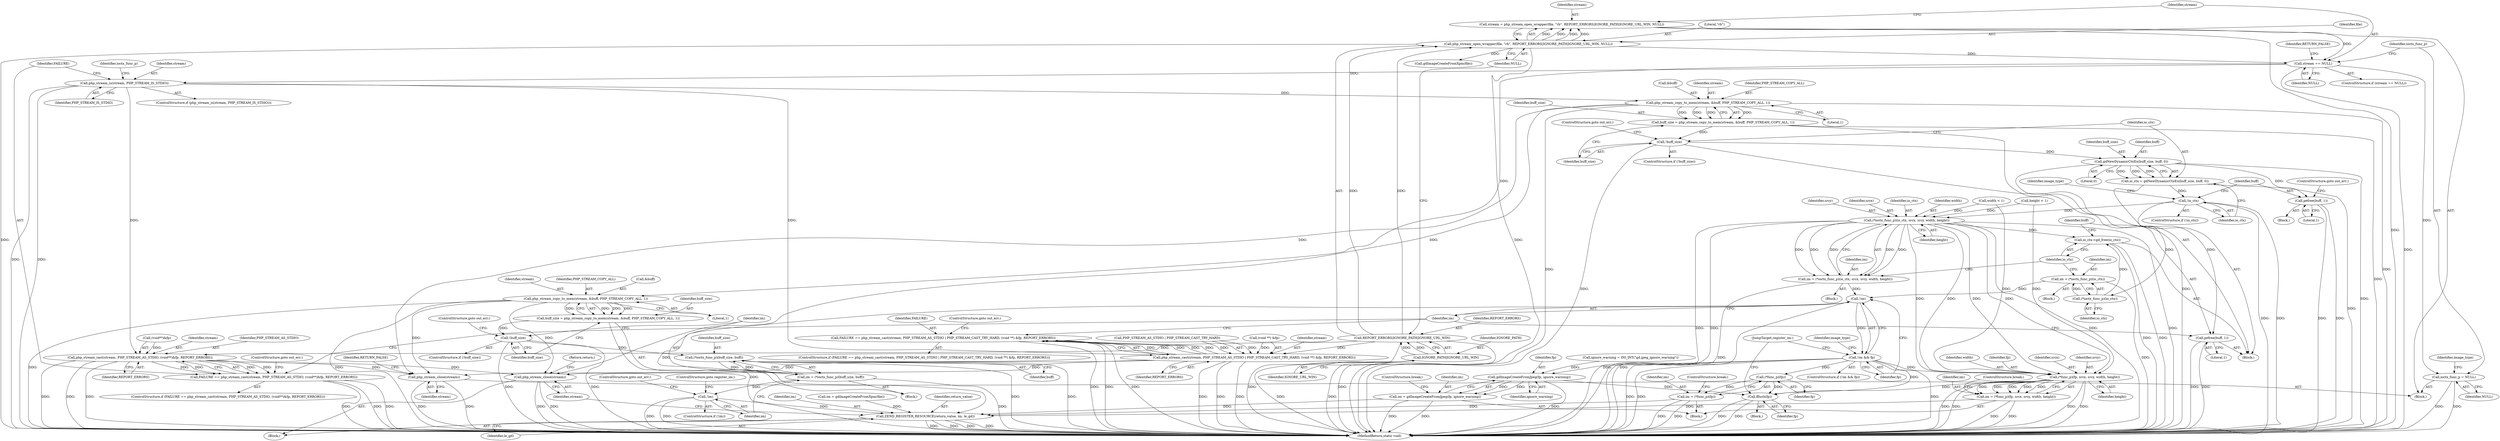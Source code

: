 digraph "0_php_4435b9142ff9813845d5c97ab29a5d637bedb257_3@API" {
"1000150" [label="(Call,stream = php_stream_open_wrapper(file, \"rb\", REPORT_ERRORS|IGNORE_PATH|IGNORE_URL_WIN, NULL))"];
"1000152" [label="(Call,php_stream_open_wrapper(file, \"rb\", REPORT_ERRORS|IGNORE_PATH|IGNORE_URL_WIN, NULL))"];
"1000155" [label="(Call,REPORT_ERRORS|IGNORE_PATH|IGNORE_URL_WIN)"];
"1000157" [label="(Call,IGNORE_PATH|IGNORE_URL_WIN)"];
"1000162" [label="(Call,stream == NULL)"];
"1000167" [label="(Call,ioctx_func_p = NULL)"];
"1000179" [label="(Call,php_stream_copy_to_mem(stream, &buff, PHP_STREAM_COPY_ALL, 1))"];
"1000177" [label="(Call,buff_size = php_stream_copy_to_mem(stream, &buff, PHP_STREAM_COPY_ALL, 1))"];
"1000186" [label="(Call,!buff_size)"];
"1000192" [label="(Call,(*ioctx_func_p)(buff_size, buff))"];
"1000190" [label="(Call,im = (*ioctx_func_p)(buff_size, buff))"];
"1000196" [label="(Call,!im)"];
"1000342" [label="(Call,ZEND_REGISTER_RESOURCE(return_value, im, le_gd))"];
"1000346" [label="(Call,php_stream_close(stream))"];
"1000350" [label="(Call,php_stream_close(stream))"];
"1000202" [label="(Call,php_stream_is(stream, PHP_STREAM_IS_STDIO))"];
"1000209" [label="(Call,php_stream_cast(stream, PHP_STREAM_AS_STDIO, (void**)&fp, REPORT_ERRORS))"];
"1000207" [label="(Call,FAILURE == php_stream_cast(stream, PHP_STREAM_AS_STDIO, (void**)&fp, REPORT_ERRORS))"];
"1000228" [label="(Call,php_stream_copy_to_mem(stream, &buff, PHP_STREAM_COPY_ALL, 1))"];
"1000226" [label="(Call,buff_size = php_stream_copy_to_mem(stream, &buff, PHP_STREAM_COPY_ALL, 1))"];
"1000235" [label="(Call,!buff_size)"];
"1000241" [label="(Call,gdNewDynamicCtxEx(buff_size, buff, 0))"];
"1000239" [label="(Call,io_ctx = gdNewDynamicCtxEx(buff_size, buff, 0))"];
"1000246" [label="(Call,!io_ctx)"];
"1000260" [label="(Call,(*ioctx_func_p)(io_ctx, srcx, srcy, width, height))"];
"1000258" [label="(Call,im = (*ioctx_func_p)(io_ctx, srcx, srcy, width, height))"];
"1000296" [label="(Call,!im)"];
"1000295" [label="(Call,!im && fp)"];
"1000306" [label="(Call,(*func_p)(fp, srcx, srcy, width, height))"];
"1000304" [label="(Call,im = (*func_p)(fp, srcx, srcy, width, height))"];
"1000336" [label="(Call,fflush(fp))"];
"1000326" [label="(Call,gdImageCreateFromJpeg(fp, ignore_warning))"];
"1000324" [label="(Call,im = gdImageCreateFromJpeg(fp, ignore_warning))"];
"1000333" [label="(Call,(*func_p)(fp))"];
"1000331" [label="(Call,im = (*func_p)(fp))"];
"1000272" [label="(Call,io_ctx->gd_free(io_ctx))"];
"1000270" [label="(Call,(*ioctx_func_p)(io_ctx))"];
"1000268" [label="(Call,im = (*ioctx_func_p)(io_ctx))"];
"1000249" [label="(Call,pefree(buff, 1))"];
"1000274" [label="(Call,pefree(buff, 1))"];
"1000282" [label="(Call,php_stream_cast(stream, PHP_STREAM_AS_STDIO | PHP_STREAM_CAST_TRY_HARD, (void **) &fp, REPORT_ERRORS))"];
"1000280" [label="(Call,FAILURE == php_stream_cast(stream, PHP_STREAM_AS_STDIO | PHP_STREAM_CAST_TRY_HARD, (void **) &fp, REPORT_ERRORS))"];
"1000166" [label="(Identifier,RETURN_FALSE)"];
"1000293" [label="(ControlStructure,goto out_err;)"];
"1000272" [label="(Call,io_ctx->gd_free(io_ctx))"];
"1000203" [label="(Identifier,stream)"];
"1000221" [label="(Identifier,ioctx_func_p)"];
"1000162" [label="(Call,stream == NULL)"];
"1000248" [label="(Block,)"];
"1000242" [label="(Identifier,buff_size)"];
"1000343" [label="(Identifier,return_value)"];
"1000168" [label="(Identifier,ioctx_func_p)"];
"1000218" [label="(ControlStructure,goto out_err;)"];
"1000246" [label="(Call,!io_ctx)"];
"1000112" [label="(Block,)"];
"1000263" [label="(Identifier,srcy)"];
"1000304" [label="(Call,im = (*func_p)(fp, srcx, srcy, width, height))"];
"1000262" [label="(Identifier,srcx)"];
"1000189" [label="(ControlStructure,goto out_err;)"];
"1000192" [label="(Call,(*ioctx_func_p)(buff_size, buff))"];
"1000194" [label="(Identifier,buff)"];
"1000169" [label="(Identifier,NULL)"];
"1000331" [label="(Call,im = (*func_p)(fp))"];
"1000351" [label="(Identifier,stream)"];
"1000311" [label="(Identifier,height)"];
"1000238" [label="(ControlStructure,goto out_err;)"];
"1000326" [label="(Call,gdImageCreateFromJpeg(fp, ignore_warning))"];
"1000209" [label="(Call,php_stream_cast(stream, PHP_STREAM_AS_STDIO, (void**)&fp, REPORT_ERRORS))"];
"1000195" [label="(ControlStructure,if (!im))"];
"1000296" [label="(Call,!im)"];
"1000252" [label="(ControlStructure,goto out_err;)"];
"1000167" [label="(Call,ioctx_func_p = NULL)"];
"1000178" [label="(Identifier,buff_size)"];
"1000164" [label="(Identifier,NULL)"];
"1000180" [label="(Identifier,stream)"];
"1000141" [label="(Call,height < 1)"];
"1000353" [label="(MethodReturn,static void)"];
"1000307" [label="(Identifier,fp)"];
"1000260" [label="(Call,(*ioctx_func_p)(io_ctx, srcx, srcy, width, height))"];
"1000234" [label="(ControlStructure,if (!buff_size))"];
"1000191" [label="(Identifier,im)"];
"1000226" [label="(Call,buff_size = php_stream_copy_to_mem(stream, &buff, PHP_STREAM_COPY_ALL, 1))"];
"1000308" [label="(Identifier,srcx)"];
"1000197" [label="(Identifier,im)"];
"1000268" [label="(Call,im = (*ioctx_func_p)(io_ctx))"];
"1000320" [label="(Call,ignore_warning = INI_INT(\"gd.jpeg_ignore_warning\"))"];
"1000284" [label="(Call,PHP_STREAM_AS_STDIO | PHP_STREAM_CAST_TRY_HARD)"];
"1000187" [label="(Identifier,buff_size)"];
"1000177" [label="(Call,buff_size = php_stream_copy_to_mem(stream, &buff, PHP_STREAM_COPY_ALL, 1))"];
"1000212" [label="(Call,(void**)&fp)"];
"1000346" [label="(Call,php_stream_close(stream))"];
"1000294" [label="(ControlStructure,if (!im && fp))"];
"1000291" [label="(Identifier,REPORT_ERRORS)"];
"1000251" [label="(Literal,1)"];
"1000161" [label="(ControlStructure,if (stream == NULL))"];
"1000208" [label="(Identifier,FAILURE)"];
"1000259" [label="(Identifier,im)"];
"1000287" [label="(Call,(void **) &fp)"];
"1000244" [label="(Literal,0)"];
"1000249" [label="(Call,pefree(buff, 1))"];
"1000261" [label="(Identifier,io_ctx)"];
"1000155" [label="(Call,REPORT_ERRORS|IGNORE_PATH|IGNORE_URL_WIN)"];
"1000240" [label="(Identifier,io_ctx)"];
"1000172" [label="(Identifier,image_type)"];
"1000158" [label="(Identifier,IGNORE_PATH)"];
"1000279" [label="(ControlStructure,if (FAILURE == php_stream_cast(stream, PHP_STREAM_AS_STDIO | PHP_STREAM_CAST_TRY_HARD, (void **) &fp, REPORT_ERRORS)))"];
"1000241" [label="(Call,gdNewDynamicCtxEx(buff_size, buff, 0))"];
"1000332" [label="(Identifier,im)"];
"1000282" [label="(Call,php_stream_cast(stream, PHP_STREAM_AS_STDIO | PHP_STREAM_CAST_TRY_HARD, (void **) &fp, REPORT_ERRORS))"];
"1000207" [label="(Call,FAILURE == php_stream_cast(stream, PHP_STREAM_AS_STDIO, (void**)&fp, REPORT_ERRORS))"];
"1000348" [label="(Return,return;)"];
"1000183" [label="(Identifier,PHP_STREAM_COPY_ALL)"];
"1000200" [label="(ControlStructure,goto register_im;)"];
"1000264" [label="(Identifier,width)"];
"1000184" [label="(Literal,1)"];
"1000257" [label="(Block,)"];
"1000336" [label="(Call,fflush(fp))"];
"1000245" [label="(ControlStructure,if (!io_ctx))"];
"1000295" [label="(Call,!im && fp)"];
"1000352" [label="(Identifier,RETURN_FALSE)"];
"1000157" [label="(Call,IGNORE_PATH|IGNORE_URL_WIN)"];
"1000186" [label="(Call,!buff_size)"];
"1000302" [label="(Block,)"];
"1000297" [label="(Identifier,im)"];
"1000156" [label="(Identifier,REPORT_ERRORS)"];
"1000327" [label="(Identifier,fp)"];
"1000154" [label="(Literal,\"rb\")"];
"1000206" [label="(ControlStructure,if (FAILURE == php_stream_cast(stream, PHP_STREAM_AS_STDIO, (void**)&fp, REPORT_ERRORS)))"];
"1000210" [label="(Identifier,stream)"];
"1000239" [label="(Call,io_ctx = gdNewDynamicCtxEx(buff_size, buff, 0))"];
"1000299" [label="(Block,)"];
"1000335" [label="(ControlStructure,break;)"];
"1000309" [label="(Identifier,srcy)"];
"1000181" [label="(Call,&buff)"];
"1000329" [label="(ControlStructure,break;)"];
"1000190" [label="(Call,im = (*ioctx_func_p)(buff_size, buff))"];
"1000305" [label="(Identifier,im)"];
"1000258" [label="(Call,im = (*ioctx_func_p)(io_ctx, srcx, srcy, width, height))"];
"1000324" [label="(Call,im = gdImageCreateFromJpeg(fp, ignore_warning))"];
"1000301" [label="(Identifier,image_type)"];
"1000153" [label="(Identifier,file)"];
"1000150" [label="(Call,stream = php_stream_open_wrapper(file, \"rb\", REPORT_ERRORS|IGNORE_PATH|IGNORE_URL_WIN, NULL))"];
"1000151" [label="(Identifier,stream)"];
"1000276" [label="(Literal,1)"];
"1000228" [label="(Call,php_stream_copy_to_mem(stream, &buff, PHP_STREAM_COPY_ALL, 1))"];
"1000179" [label="(Call,php_stream_copy_to_mem(stream, &buff, PHP_STREAM_COPY_ALL, 1))"];
"1000325" [label="(Identifier,im)"];
"1000270" [label="(Call,(*ioctx_func_p)(io_ctx))"];
"1000271" [label="(Identifier,io_ctx)"];
"1000342" [label="(Call,ZEND_REGISTER_RESOURCE(return_value, im, le_gd))"];
"1000227" [label="(Identifier,buff_size)"];
"1000160" [label="(Identifier,NULL)"];
"1000201" [label="(ControlStructure,if (php_stream_is(stream, PHP_STREAM_IS_STDIO)))"];
"1000196" [label="(Call,!im)"];
"1000243" [label="(Identifier,buff)"];
"1000341" [label="(Block,)"];
"1000199" [label="(ControlStructure,goto out_err;)"];
"1000273" [label="(Identifier,io_ctx)"];
"1000338" [label="(JumpTarget,register_im:)"];
"1000204" [label="(Identifier,PHP_STREAM_IS_STDIO)"];
"1000275" [label="(Identifier,buff)"];
"1000236" [label="(Identifier,buff_size)"];
"1000344" [label="(Identifier,im)"];
"1000174" [label="(Block,)"];
"1000316" [label="(Call,gdImageCreateFromXpm(file))"];
"1000185" [label="(ControlStructure,if (!buff_size))"];
"1000312" [label="(ControlStructure,break;)"];
"1000193" [label="(Identifier,buff_size)"];
"1000222" [label="(Block,)"];
"1000235" [label="(Call,!buff_size)"];
"1000280" [label="(Call,FAILURE == php_stream_cast(stream, PHP_STREAM_AS_STDIO | PHP_STREAM_CAST_TRY_HARD, (void **) &fp, REPORT_ERRORS))"];
"1000306" [label="(Call,(*func_p)(fp, srcx, srcy, width, height))"];
"1000211" [label="(Identifier,PHP_STREAM_AS_STDIO)"];
"1000347" [label="(Identifier,stream)"];
"1000202" [label="(Call,php_stream_is(stream, PHP_STREAM_IS_STDIO))"];
"1000233" [label="(Literal,1)"];
"1000163" [label="(Identifier,stream)"];
"1000230" [label="(Call,&buff)"];
"1000229" [label="(Identifier,stream)"];
"1000232" [label="(Identifier,PHP_STREAM_COPY_ALL)"];
"1000216" [label="(Identifier,REPORT_ERRORS)"];
"1000267" [label="(Block,)"];
"1000310" [label="(Identifier,width)"];
"1000334" [label="(Identifier,fp)"];
"1000283" [label="(Identifier,stream)"];
"1000255" [label="(Identifier,image_type)"];
"1000159" [label="(Identifier,IGNORE_URL_WIN)"];
"1000314" [label="(Call,im = gdImageCreateFromXpm(file))"];
"1000333" [label="(Call,(*func_p)(fp))"];
"1000350" [label="(Call,php_stream_close(stream))"];
"1000269" [label="(Identifier,im)"];
"1000274" [label="(Call,pefree(buff, 1))"];
"1000250" [label="(Identifier,buff)"];
"1000298" [label="(Identifier,fp)"];
"1000247" [label="(Identifier,io_ctx)"];
"1000281" [label="(Identifier,FAILURE)"];
"1000152" [label="(Call,php_stream_open_wrapper(file, \"rb\", REPORT_ERRORS|IGNORE_PATH|IGNORE_URL_WIN, NULL))"];
"1000328" [label="(Identifier,ignore_warning)"];
"1000265" [label="(Identifier,height)"];
"1000138" [label="(Call,width < 1)"];
"1000337" [label="(Identifier,fp)"];
"1000345" [label="(Identifier,le_gd)"];
"1000150" -> "1000112"  [label="AST: "];
"1000150" -> "1000152"  [label="CFG: "];
"1000151" -> "1000150"  [label="AST: "];
"1000152" -> "1000150"  [label="AST: "];
"1000163" -> "1000150"  [label="CFG: "];
"1000150" -> "1000353"  [label="DDG: "];
"1000152" -> "1000150"  [label="DDG: "];
"1000152" -> "1000150"  [label="DDG: "];
"1000152" -> "1000150"  [label="DDG: "];
"1000152" -> "1000150"  [label="DDG: "];
"1000150" -> "1000162"  [label="DDG: "];
"1000152" -> "1000160"  [label="CFG: "];
"1000153" -> "1000152"  [label="AST: "];
"1000154" -> "1000152"  [label="AST: "];
"1000155" -> "1000152"  [label="AST: "];
"1000160" -> "1000152"  [label="AST: "];
"1000152" -> "1000353"  [label="DDG: "];
"1000152" -> "1000353"  [label="DDG: "];
"1000155" -> "1000152"  [label="DDG: "];
"1000155" -> "1000152"  [label="DDG: "];
"1000152" -> "1000162"  [label="DDG: "];
"1000152" -> "1000316"  [label="DDG: "];
"1000155" -> "1000157"  [label="CFG: "];
"1000156" -> "1000155"  [label="AST: "];
"1000157" -> "1000155"  [label="AST: "];
"1000160" -> "1000155"  [label="CFG: "];
"1000155" -> "1000353"  [label="DDG: "];
"1000155" -> "1000353"  [label="DDG: "];
"1000157" -> "1000155"  [label="DDG: "];
"1000157" -> "1000155"  [label="DDG: "];
"1000155" -> "1000209"  [label="DDG: "];
"1000155" -> "1000282"  [label="DDG: "];
"1000157" -> "1000159"  [label="CFG: "];
"1000158" -> "1000157"  [label="AST: "];
"1000159" -> "1000157"  [label="AST: "];
"1000157" -> "1000353"  [label="DDG: "];
"1000157" -> "1000353"  [label="DDG: "];
"1000162" -> "1000161"  [label="AST: "];
"1000162" -> "1000164"  [label="CFG: "];
"1000163" -> "1000162"  [label="AST: "];
"1000164" -> "1000162"  [label="AST: "];
"1000166" -> "1000162"  [label="CFG: "];
"1000168" -> "1000162"  [label="CFG: "];
"1000162" -> "1000353"  [label="DDG: "];
"1000162" -> "1000167"  [label="DDG: "];
"1000162" -> "1000179"  [label="DDG: "];
"1000162" -> "1000202"  [label="DDG: "];
"1000167" -> "1000112"  [label="AST: "];
"1000167" -> "1000169"  [label="CFG: "];
"1000168" -> "1000167"  [label="AST: "];
"1000169" -> "1000167"  [label="AST: "];
"1000172" -> "1000167"  [label="CFG: "];
"1000167" -> "1000353"  [label="DDG: "];
"1000167" -> "1000353"  [label="DDG: "];
"1000179" -> "1000177"  [label="AST: "];
"1000179" -> "1000184"  [label="CFG: "];
"1000180" -> "1000179"  [label="AST: "];
"1000181" -> "1000179"  [label="AST: "];
"1000183" -> "1000179"  [label="AST: "];
"1000184" -> "1000179"  [label="AST: "];
"1000177" -> "1000179"  [label="CFG: "];
"1000179" -> "1000353"  [label="DDG: "];
"1000179" -> "1000353"  [label="DDG: "];
"1000179" -> "1000177"  [label="DDG: "];
"1000179" -> "1000177"  [label="DDG: "];
"1000179" -> "1000177"  [label="DDG: "];
"1000179" -> "1000177"  [label="DDG: "];
"1000179" -> "1000346"  [label="DDG: "];
"1000179" -> "1000350"  [label="DDG: "];
"1000177" -> "1000174"  [label="AST: "];
"1000178" -> "1000177"  [label="AST: "];
"1000187" -> "1000177"  [label="CFG: "];
"1000177" -> "1000353"  [label="DDG: "];
"1000177" -> "1000186"  [label="DDG: "];
"1000186" -> "1000185"  [label="AST: "];
"1000186" -> "1000187"  [label="CFG: "];
"1000187" -> "1000186"  [label="AST: "];
"1000189" -> "1000186"  [label="CFG: "];
"1000191" -> "1000186"  [label="CFG: "];
"1000186" -> "1000353"  [label="DDG: "];
"1000186" -> "1000353"  [label="DDG: "];
"1000186" -> "1000192"  [label="DDG: "];
"1000192" -> "1000190"  [label="AST: "];
"1000192" -> "1000194"  [label="CFG: "];
"1000193" -> "1000192"  [label="AST: "];
"1000194" -> "1000192"  [label="AST: "];
"1000190" -> "1000192"  [label="CFG: "];
"1000192" -> "1000353"  [label="DDG: "];
"1000192" -> "1000353"  [label="DDG: "];
"1000192" -> "1000190"  [label="DDG: "];
"1000192" -> "1000190"  [label="DDG: "];
"1000190" -> "1000174"  [label="AST: "];
"1000191" -> "1000190"  [label="AST: "];
"1000197" -> "1000190"  [label="CFG: "];
"1000190" -> "1000353"  [label="DDG: "];
"1000190" -> "1000196"  [label="DDG: "];
"1000196" -> "1000195"  [label="AST: "];
"1000196" -> "1000197"  [label="CFG: "];
"1000197" -> "1000196"  [label="AST: "];
"1000199" -> "1000196"  [label="CFG: "];
"1000200" -> "1000196"  [label="CFG: "];
"1000196" -> "1000353"  [label="DDG: "];
"1000196" -> "1000353"  [label="DDG: "];
"1000196" -> "1000342"  [label="DDG: "];
"1000342" -> "1000341"  [label="AST: "];
"1000342" -> "1000345"  [label="CFG: "];
"1000343" -> "1000342"  [label="AST: "];
"1000344" -> "1000342"  [label="AST: "];
"1000345" -> "1000342"  [label="AST: "];
"1000347" -> "1000342"  [label="CFG: "];
"1000342" -> "1000353"  [label="DDG: "];
"1000342" -> "1000353"  [label="DDG: "];
"1000342" -> "1000353"  [label="DDG: "];
"1000342" -> "1000353"  [label="DDG: "];
"1000314" -> "1000342"  [label="DDG: "];
"1000304" -> "1000342"  [label="DDG: "];
"1000331" -> "1000342"  [label="DDG: "];
"1000296" -> "1000342"  [label="DDG: "];
"1000324" -> "1000342"  [label="DDG: "];
"1000346" -> "1000341"  [label="AST: "];
"1000346" -> "1000347"  [label="CFG: "];
"1000347" -> "1000346"  [label="AST: "];
"1000348" -> "1000346"  [label="CFG: "];
"1000346" -> "1000353"  [label="DDG: "];
"1000346" -> "1000353"  [label="DDG: "];
"1000209" -> "1000346"  [label="DDG: "];
"1000228" -> "1000346"  [label="DDG: "];
"1000282" -> "1000346"  [label="DDG: "];
"1000350" -> "1000112"  [label="AST: "];
"1000350" -> "1000351"  [label="CFG: "];
"1000351" -> "1000350"  [label="AST: "];
"1000352" -> "1000350"  [label="CFG: "];
"1000350" -> "1000353"  [label="DDG: "];
"1000350" -> "1000353"  [label="DDG: "];
"1000209" -> "1000350"  [label="DDG: "];
"1000228" -> "1000350"  [label="DDG: "];
"1000282" -> "1000350"  [label="DDG: "];
"1000202" -> "1000201"  [label="AST: "];
"1000202" -> "1000204"  [label="CFG: "];
"1000203" -> "1000202"  [label="AST: "];
"1000204" -> "1000202"  [label="AST: "];
"1000208" -> "1000202"  [label="CFG: "];
"1000221" -> "1000202"  [label="CFG: "];
"1000202" -> "1000353"  [label="DDG: "];
"1000202" -> "1000353"  [label="DDG: "];
"1000202" -> "1000209"  [label="DDG: "];
"1000202" -> "1000228"  [label="DDG: "];
"1000202" -> "1000282"  [label="DDG: "];
"1000209" -> "1000207"  [label="AST: "];
"1000209" -> "1000216"  [label="CFG: "];
"1000210" -> "1000209"  [label="AST: "];
"1000211" -> "1000209"  [label="AST: "];
"1000212" -> "1000209"  [label="AST: "];
"1000216" -> "1000209"  [label="AST: "];
"1000207" -> "1000209"  [label="CFG: "];
"1000209" -> "1000353"  [label="DDG: "];
"1000209" -> "1000353"  [label="DDG: "];
"1000209" -> "1000353"  [label="DDG: "];
"1000209" -> "1000207"  [label="DDG: "];
"1000209" -> "1000207"  [label="DDG: "];
"1000209" -> "1000207"  [label="DDG: "];
"1000209" -> "1000207"  [label="DDG: "];
"1000212" -> "1000209"  [label="DDG: "];
"1000207" -> "1000206"  [label="AST: "];
"1000208" -> "1000207"  [label="AST: "];
"1000218" -> "1000207"  [label="CFG: "];
"1000297" -> "1000207"  [label="CFG: "];
"1000207" -> "1000353"  [label="DDG: "];
"1000207" -> "1000353"  [label="DDG: "];
"1000207" -> "1000353"  [label="DDG: "];
"1000228" -> "1000226"  [label="AST: "];
"1000228" -> "1000233"  [label="CFG: "];
"1000229" -> "1000228"  [label="AST: "];
"1000230" -> "1000228"  [label="AST: "];
"1000232" -> "1000228"  [label="AST: "];
"1000233" -> "1000228"  [label="AST: "];
"1000226" -> "1000228"  [label="CFG: "];
"1000228" -> "1000353"  [label="DDG: "];
"1000228" -> "1000353"  [label="DDG: "];
"1000228" -> "1000226"  [label="DDG: "];
"1000228" -> "1000226"  [label="DDG: "];
"1000228" -> "1000226"  [label="DDG: "];
"1000228" -> "1000226"  [label="DDG: "];
"1000226" -> "1000222"  [label="AST: "];
"1000227" -> "1000226"  [label="AST: "];
"1000236" -> "1000226"  [label="CFG: "];
"1000226" -> "1000353"  [label="DDG: "];
"1000226" -> "1000235"  [label="DDG: "];
"1000235" -> "1000234"  [label="AST: "];
"1000235" -> "1000236"  [label="CFG: "];
"1000236" -> "1000235"  [label="AST: "];
"1000238" -> "1000235"  [label="CFG: "];
"1000240" -> "1000235"  [label="CFG: "];
"1000235" -> "1000353"  [label="DDG: "];
"1000235" -> "1000353"  [label="DDG: "];
"1000235" -> "1000241"  [label="DDG: "];
"1000241" -> "1000239"  [label="AST: "];
"1000241" -> "1000244"  [label="CFG: "];
"1000242" -> "1000241"  [label="AST: "];
"1000243" -> "1000241"  [label="AST: "];
"1000244" -> "1000241"  [label="AST: "];
"1000239" -> "1000241"  [label="CFG: "];
"1000241" -> "1000353"  [label="DDG: "];
"1000241" -> "1000239"  [label="DDG: "];
"1000241" -> "1000239"  [label="DDG: "];
"1000241" -> "1000239"  [label="DDG: "];
"1000241" -> "1000249"  [label="DDG: "];
"1000241" -> "1000274"  [label="DDG: "];
"1000239" -> "1000222"  [label="AST: "];
"1000240" -> "1000239"  [label="AST: "];
"1000247" -> "1000239"  [label="CFG: "];
"1000239" -> "1000353"  [label="DDG: "];
"1000239" -> "1000246"  [label="DDG: "];
"1000246" -> "1000245"  [label="AST: "];
"1000246" -> "1000247"  [label="CFG: "];
"1000247" -> "1000246"  [label="AST: "];
"1000250" -> "1000246"  [label="CFG: "];
"1000255" -> "1000246"  [label="CFG: "];
"1000246" -> "1000353"  [label="DDG: "];
"1000246" -> "1000353"  [label="DDG: "];
"1000246" -> "1000260"  [label="DDG: "];
"1000246" -> "1000270"  [label="DDG: "];
"1000260" -> "1000258"  [label="AST: "];
"1000260" -> "1000265"  [label="CFG: "];
"1000261" -> "1000260"  [label="AST: "];
"1000262" -> "1000260"  [label="AST: "];
"1000263" -> "1000260"  [label="AST: "];
"1000264" -> "1000260"  [label="AST: "];
"1000265" -> "1000260"  [label="AST: "];
"1000258" -> "1000260"  [label="CFG: "];
"1000260" -> "1000353"  [label="DDG: "];
"1000260" -> "1000353"  [label="DDG: "];
"1000260" -> "1000353"  [label="DDG: "];
"1000260" -> "1000353"  [label="DDG: "];
"1000260" -> "1000258"  [label="DDG: "];
"1000260" -> "1000258"  [label="DDG: "];
"1000260" -> "1000258"  [label="DDG: "];
"1000260" -> "1000258"  [label="DDG: "];
"1000260" -> "1000258"  [label="DDG: "];
"1000138" -> "1000260"  [label="DDG: "];
"1000141" -> "1000260"  [label="DDG: "];
"1000260" -> "1000272"  [label="DDG: "];
"1000260" -> "1000306"  [label="DDG: "];
"1000260" -> "1000306"  [label="DDG: "];
"1000260" -> "1000306"  [label="DDG: "];
"1000260" -> "1000306"  [label="DDG: "];
"1000258" -> "1000257"  [label="AST: "];
"1000259" -> "1000258"  [label="AST: "];
"1000273" -> "1000258"  [label="CFG: "];
"1000258" -> "1000353"  [label="DDG: "];
"1000258" -> "1000296"  [label="DDG: "];
"1000296" -> "1000295"  [label="AST: "];
"1000296" -> "1000297"  [label="CFG: "];
"1000297" -> "1000296"  [label="AST: "];
"1000298" -> "1000296"  [label="CFG: "];
"1000295" -> "1000296"  [label="CFG: "];
"1000296" -> "1000353"  [label="DDG: "];
"1000296" -> "1000295"  [label="DDG: "];
"1000268" -> "1000296"  [label="DDG: "];
"1000295" -> "1000294"  [label="AST: "];
"1000295" -> "1000298"  [label="CFG: "];
"1000298" -> "1000295"  [label="AST: "];
"1000301" -> "1000295"  [label="CFG: "];
"1000338" -> "1000295"  [label="CFG: "];
"1000295" -> "1000353"  [label="DDG: "];
"1000295" -> "1000353"  [label="DDG: "];
"1000295" -> "1000353"  [label="DDG: "];
"1000295" -> "1000306"  [label="DDG: "];
"1000295" -> "1000326"  [label="DDG: "];
"1000295" -> "1000333"  [label="DDG: "];
"1000295" -> "1000336"  [label="DDG: "];
"1000306" -> "1000304"  [label="AST: "];
"1000306" -> "1000311"  [label="CFG: "];
"1000307" -> "1000306"  [label="AST: "];
"1000308" -> "1000306"  [label="AST: "];
"1000309" -> "1000306"  [label="AST: "];
"1000310" -> "1000306"  [label="AST: "];
"1000311" -> "1000306"  [label="AST: "];
"1000304" -> "1000306"  [label="CFG: "];
"1000306" -> "1000353"  [label="DDG: "];
"1000306" -> "1000353"  [label="DDG: "];
"1000306" -> "1000353"  [label="DDG: "];
"1000306" -> "1000353"  [label="DDG: "];
"1000306" -> "1000304"  [label="DDG: "];
"1000306" -> "1000304"  [label="DDG: "];
"1000306" -> "1000304"  [label="DDG: "];
"1000306" -> "1000304"  [label="DDG: "];
"1000306" -> "1000304"  [label="DDG: "];
"1000138" -> "1000306"  [label="DDG: "];
"1000141" -> "1000306"  [label="DDG: "];
"1000306" -> "1000336"  [label="DDG: "];
"1000304" -> "1000302"  [label="AST: "];
"1000305" -> "1000304"  [label="AST: "];
"1000312" -> "1000304"  [label="CFG: "];
"1000304" -> "1000353"  [label="DDG: "];
"1000304" -> "1000353"  [label="DDG: "];
"1000336" -> "1000299"  [label="AST: "];
"1000336" -> "1000337"  [label="CFG: "];
"1000337" -> "1000336"  [label="AST: "];
"1000338" -> "1000336"  [label="CFG: "];
"1000336" -> "1000353"  [label="DDG: "];
"1000336" -> "1000353"  [label="DDG: "];
"1000326" -> "1000336"  [label="DDG: "];
"1000333" -> "1000336"  [label="DDG: "];
"1000326" -> "1000324"  [label="AST: "];
"1000326" -> "1000328"  [label="CFG: "];
"1000327" -> "1000326"  [label="AST: "];
"1000328" -> "1000326"  [label="AST: "];
"1000324" -> "1000326"  [label="CFG: "];
"1000326" -> "1000353"  [label="DDG: "];
"1000326" -> "1000324"  [label="DDG: "];
"1000326" -> "1000324"  [label="DDG: "];
"1000320" -> "1000326"  [label="DDG: "];
"1000324" -> "1000302"  [label="AST: "];
"1000325" -> "1000324"  [label="AST: "];
"1000329" -> "1000324"  [label="CFG: "];
"1000324" -> "1000353"  [label="DDG: "];
"1000324" -> "1000353"  [label="DDG: "];
"1000333" -> "1000331"  [label="AST: "];
"1000333" -> "1000334"  [label="CFG: "];
"1000334" -> "1000333"  [label="AST: "];
"1000331" -> "1000333"  [label="CFG: "];
"1000333" -> "1000331"  [label="DDG: "];
"1000331" -> "1000302"  [label="AST: "];
"1000332" -> "1000331"  [label="AST: "];
"1000335" -> "1000331"  [label="CFG: "];
"1000331" -> "1000353"  [label="DDG: "];
"1000331" -> "1000353"  [label="DDG: "];
"1000272" -> "1000222"  [label="AST: "];
"1000272" -> "1000273"  [label="CFG: "];
"1000273" -> "1000272"  [label="AST: "];
"1000275" -> "1000272"  [label="CFG: "];
"1000272" -> "1000353"  [label="DDG: "];
"1000272" -> "1000353"  [label="DDG: "];
"1000270" -> "1000272"  [label="DDG: "];
"1000270" -> "1000268"  [label="AST: "];
"1000270" -> "1000271"  [label="CFG: "];
"1000271" -> "1000270"  [label="AST: "];
"1000268" -> "1000270"  [label="CFG: "];
"1000270" -> "1000268"  [label="DDG: "];
"1000268" -> "1000267"  [label="AST: "];
"1000269" -> "1000268"  [label="AST: "];
"1000273" -> "1000268"  [label="CFG: "];
"1000268" -> "1000353"  [label="DDG: "];
"1000249" -> "1000248"  [label="AST: "];
"1000249" -> "1000251"  [label="CFG: "];
"1000250" -> "1000249"  [label="AST: "];
"1000251" -> "1000249"  [label="AST: "];
"1000252" -> "1000249"  [label="CFG: "];
"1000249" -> "1000353"  [label="DDG: "];
"1000249" -> "1000353"  [label="DDG: "];
"1000274" -> "1000222"  [label="AST: "];
"1000274" -> "1000276"  [label="CFG: "];
"1000275" -> "1000274"  [label="AST: "];
"1000276" -> "1000274"  [label="AST: "];
"1000297" -> "1000274"  [label="CFG: "];
"1000274" -> "1000353"  [label="DDG: "];
"1000274" -> "1000353"  [label="DDG: "];
"1000282" -> "1000280"  [label="AST: "];
"1000282" -> "1000291"  [label="CFG: "];
"1000283" -> "1000282"  [label="AST: "];
"1000284" -> "1000282"  [label="AST: "];
"1000287" -> "1000282"  [label="AST: "];
"1000291" -> "1000282"  [label="AST: "];
"1000280" -> "1000282"  [label="CFG: "];
"1000282" -> "1000353"  [label="DDG: "];
"1000282" -> "1000353"  [label="DDG: "];
"1000282" -> "1000353"  [label="DDG: "];
"1000282" -> "1000280"  [label="DDG: "];
"1000282" -> "1000280"  [label="DDG: "];
"1000282" -> "1000280"  [label="DDG: "];
"1000282" -> "1000280"  [label="DDG: "];
"1000284" -> "1000282"  [label="DDG: "];
"1000284" -> "1000282"  [label="DDG: "];
"1000287" -> "1000282"  [label="DDG: "];
"1000280" -> "1000279"  [label="AST: "];
"1000281" -> "1000280"  [label="AST: "];
"1000293" -> "1000280"  [label="CFG: "];
"1000297" -> "1000280"  [label="CFG: "];
"1000280" -> "1000353"  [label="DDG: "];
"1000280" -> "1000353"  [label="DDG: "];
"1000280" -> "1000353"  [label="DDG: "];
}
